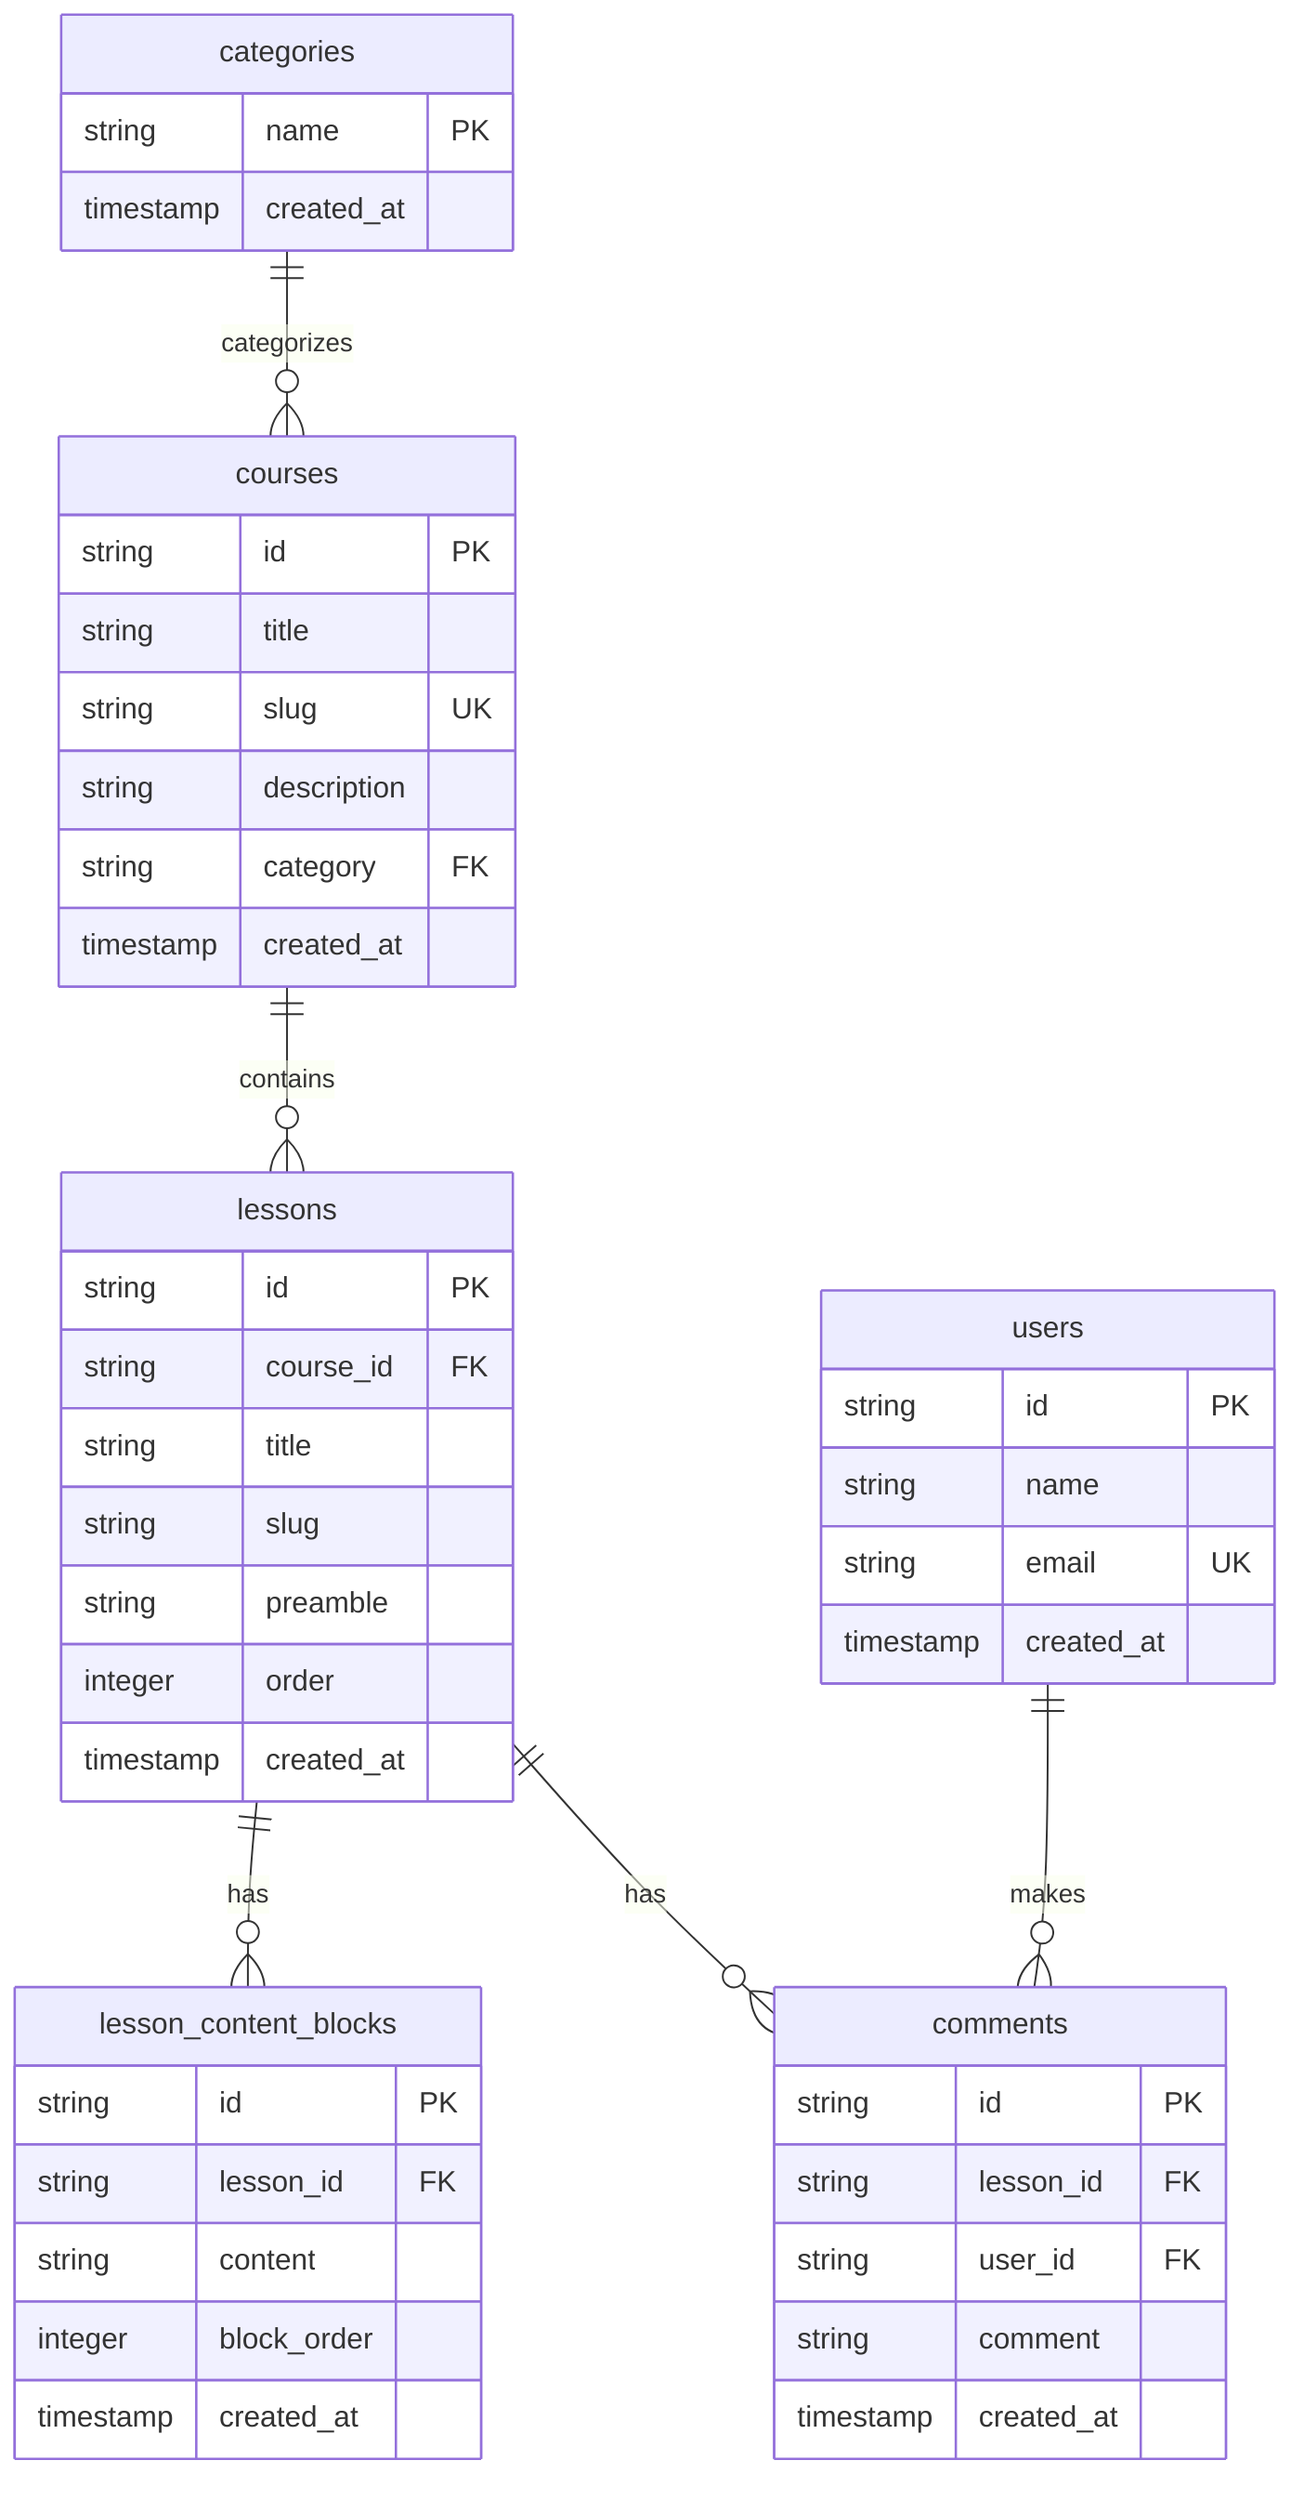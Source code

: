 erDiagram
    courses {
        string id PK
        string title
        string slug UK
        string description
        string category FK
        timestamp created_at
    }

    lessons {
        string id PK
        string course_id FK
        string title
        string slug
        string preamble
        integer order
        timestamp created_at
    }

    lesson_content_blocks {
        string id PK
        string lesson_id FK
        string content
        integer block_order
        timestamp created_at
    }

    comments {
        string id PK
        string lesson_id FK
        string user_id FK
        string comment
        timestamp created_at
    }

    users {
        string id PK
        string name
        string email UK
        timestamp created_at
    }

    categories {
        string name PK
        timestamp created_at
    }

    courses ||--o{ lessons : contains
    lessons ||--o{ lesson_content_blocks : has
    lessons ||--o{ comments : has
    users ||--o{ comments : makes
    categories ||--o{ courses : categorizes